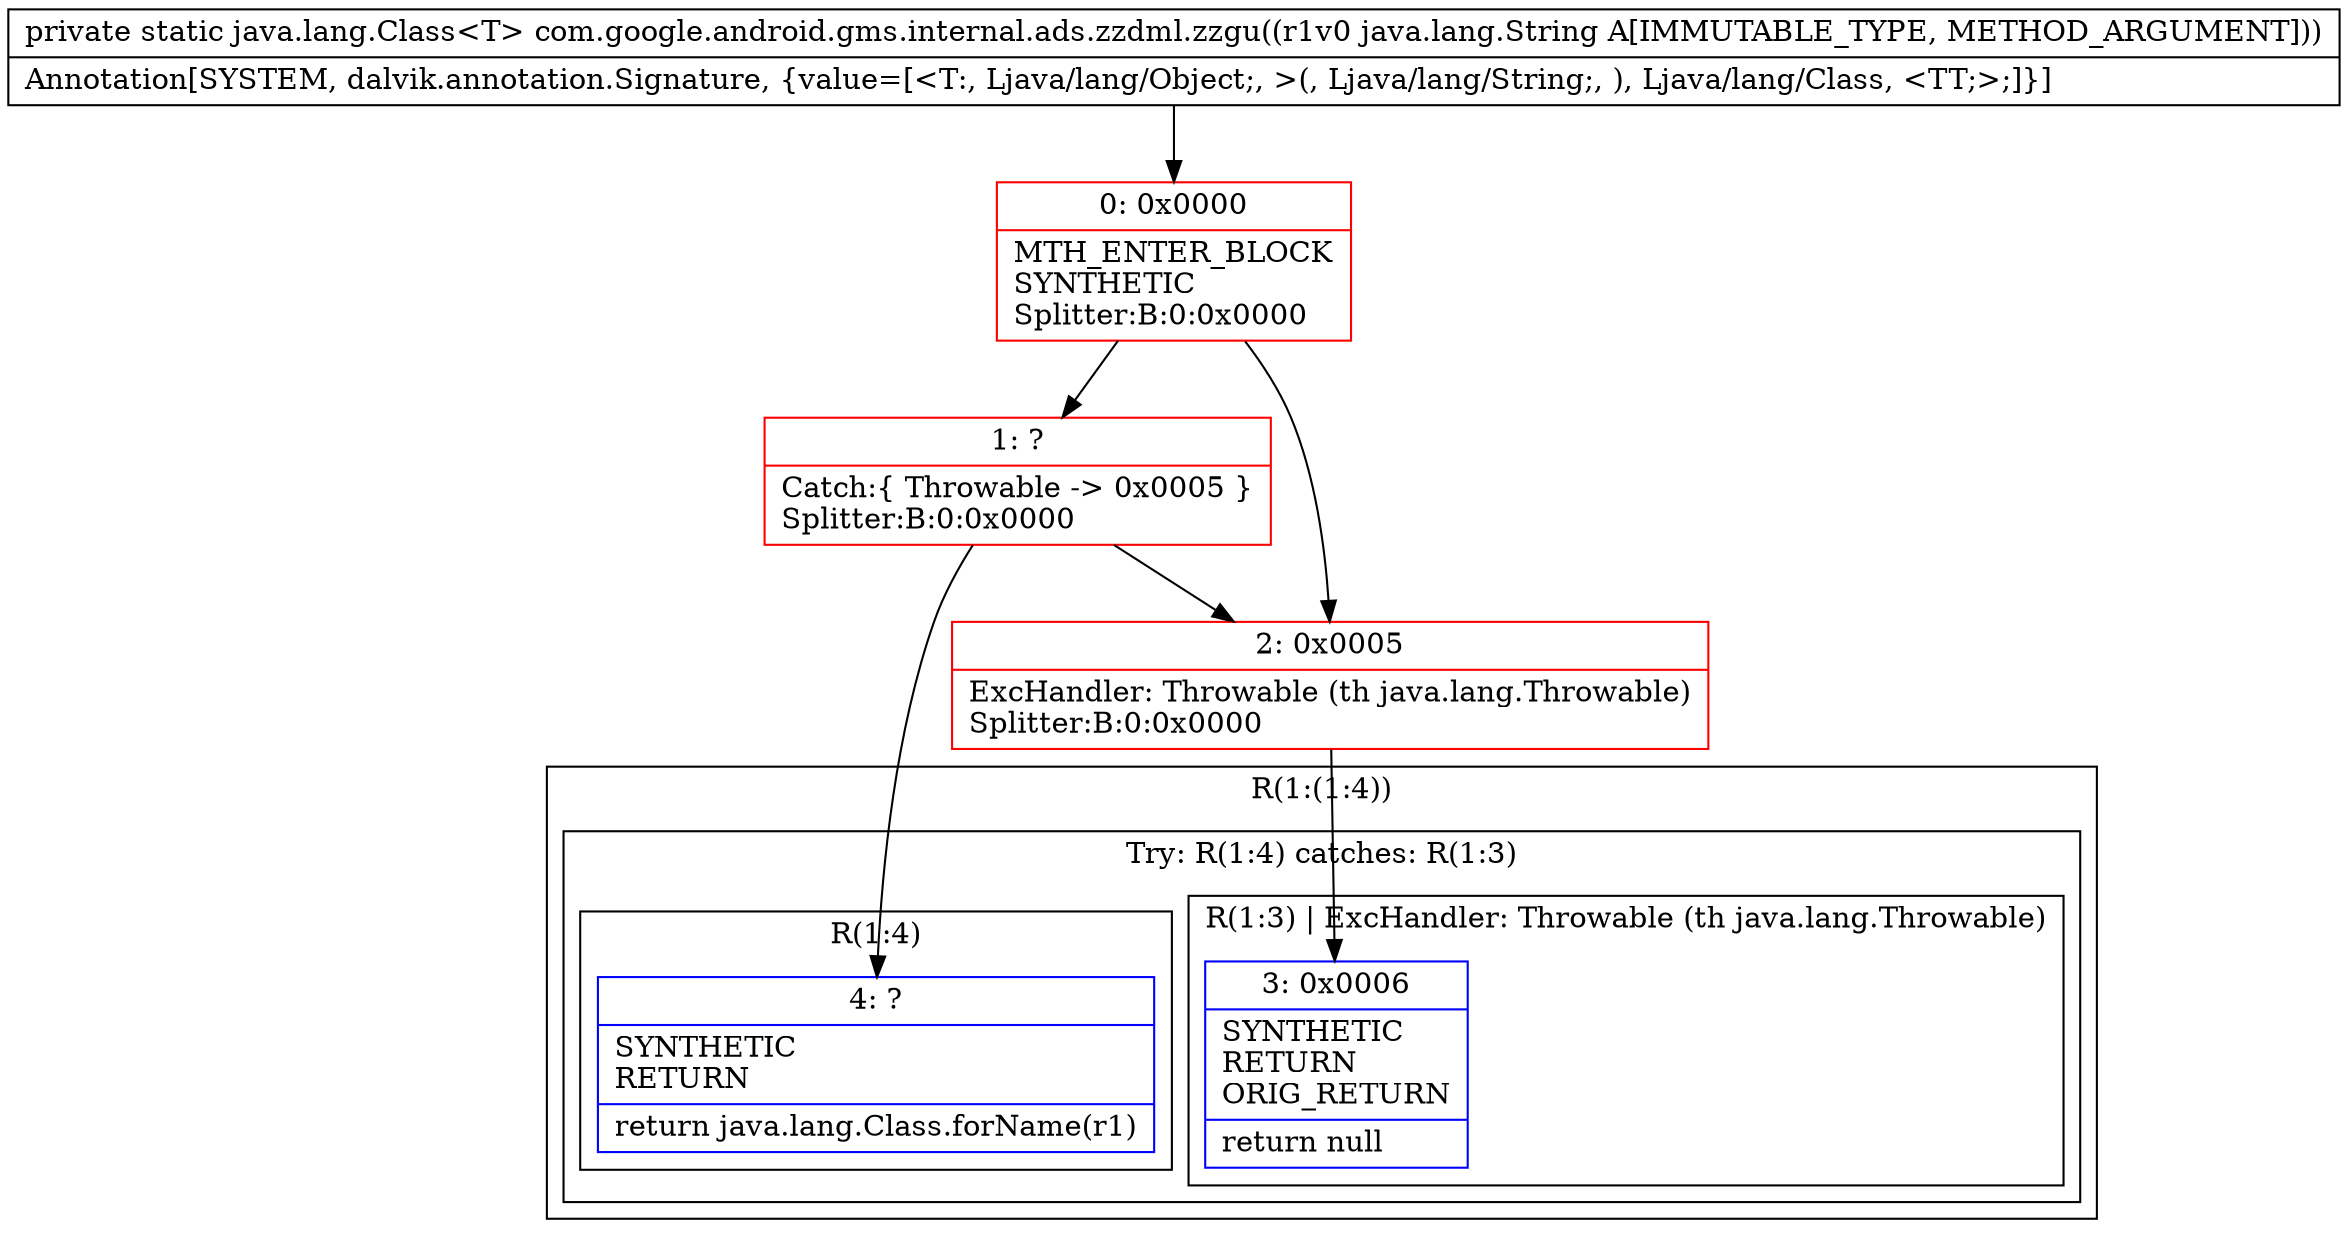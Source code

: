 digraph "CFG forcom.google.android.gms.internal.ads.zzdml.zzgu(Ljava\/lang\/String;)Ljava\/lang\/Class;" {
subgraph cluster_Region_1459550734 {
label = "R(1:(1:4))";
node [shape=record,color=blue];
subgraph cluster_TryCatchRegion_1289903253 {
label = "Try: R(1:4) catches: R(1:3)";
node [shape=record,color=blue];
subgraph cluster_Region_2121704285 {
label = "R(1:4)";
node [shape=record,color=blue];
Node_4 [shape=record,label="{4\:\ ?|SYNTHETIC\lRETURN\l|return java.lang.Class.forName(r1)\l}"];
}
subgraph cluster_Region_728203722 {
label = "R(1:3) | ExcHandler: Throwable (th java.lang.Throwable)\l";
node [shape=record,color=blue];
Node_3 [shape=record,label="{3\:\ 0x0006|SYNTHETIC\lRETURN\lORIG_RETURN\l|return null\l}"];
}
}
}
subgraph cluster_Region_728203722 {
label = "R(1:3) | ExcHandler: Throwable (th java.lang.Throwable)\l";
node [shape=record,color=blue];
Node_3 [shape=record,label="{3\:\ 0x0006|SYNTHETIC\lRETURN\lORIG_RETURN\l|return null\l}"];
}
Node_0 [shape=record,color=red,label="{0\:\ 0x0000|MTH_ENTER_BLOCK\lSYNTHETIC\lSplitter:B:0:0x0000\l}"];
Node_1 [shape=record,color=red,label="{1\:\ ?|Catch:\{ Throwable \-\> 0x0005 \}\lSplitter:B:0:0x0000\l}"];
Node_2 [shape=record,color=red,label="{2\:\ 0x0005|ExcHandler: Throwable (th java.lang.Throwable)\lSplitter:B:0:0x0000\l}"];
MethodNode[shape=record,label="{private static java.lang.Class\<T\> com.google.android.gms.internal.ads.zzdml.zzgu((r1v0 java.lang.String A[IMMUTABLE_TYPE, METHOD_ARGUMENT]))  | Annotation[SYSTEM, dalvik.annotation.Signature, \{value=[\<T:, Ljava\/lang\/Object;, \>(, Ljava\/lang\/String;, ), Ljava\/lang\/Class, \<TT;\>;]\}]\l}"];
MethodNode -> Node_0;
Node_0 -> Node_1;
Node_0 -> Node_2;
Node_1 -> Node_2;
Node_1 -> Node_4;
Node_2 -> Node_3;
}

